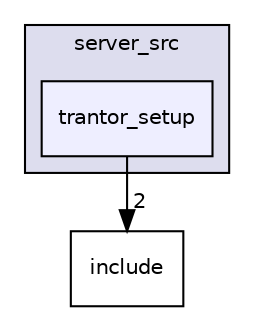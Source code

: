 digraph "server_src/trantor_setup" {
  compound=true
  node [ fontsize="10", fontname="Helvetica"];
  edge [ labelfontsize="10", labelfontname="Helvetica"];
  subgraph clusterdir_20e5c1c74b8b955148e6b35ac4a0bc4d {
    graph [ bgcolor="#ddddee", pencolor="black", label="server_src" fontname="Helvetica", fontsize="10", URL="dir_20e5c1c74b8b955148e6b35ac4a0bc4d.html"]
  dir_95d77b63a3fff0d0ed97700eb80e82bf [shape=box, label="trantor_setup", style="filled", fillcolor="#eeeeff", pencolor="black", URL="dir_95d77b63a3fff0d0ed97700eb80e82bf.html"];
  }
  dir_d44c64559bbebec7f509842c48db8b23 [shape=box label="include" URL="dir_d44c64559bbebec7f509842c48db8b23.html"];
  dir_95d77b63a3fff0d0ed97700eb80e82bf->dir_d44c64559bbebec7f509842c48db8b23 [headlabel="2", labeldistance=1.5 headhref="dir_000005_000000.html"];
}
